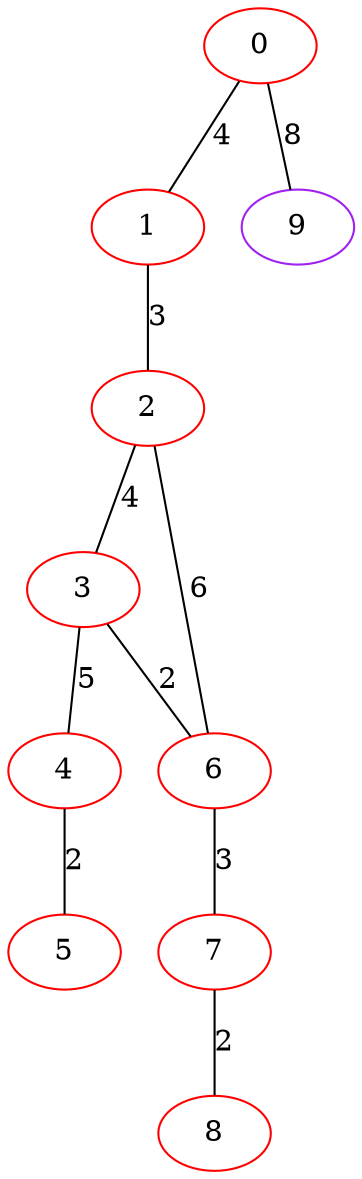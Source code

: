 graph "" {
0 [color=red, weight=1];
1 [color=red, weight=1];
2 [color=red, weight=1];
3 [color=red, weight=1];
4 [color=red, weight=1];
5 [color=red, weight=1];
6 [color=red, weight=1];
7 [color=red, weight=1];
8 [color=red, weight=1];
9 [color=purple, weight=4];
0 -- 1  [key=0, label=4];
0 -- 9  [key=0, label=8];
1 -- 2  [key=0, label=3];
2 -- 3  [key=0, label=4];
2 -- 6  [key=0, label=6];
3 -- 4  [key=0, label=5];
3 -- 6  [key=0, label=2];
4 -- 5  [key=0, label=2];
6 -- 7  [key=0, label=3];
7 -- 8  [key=0, label=2];
}
